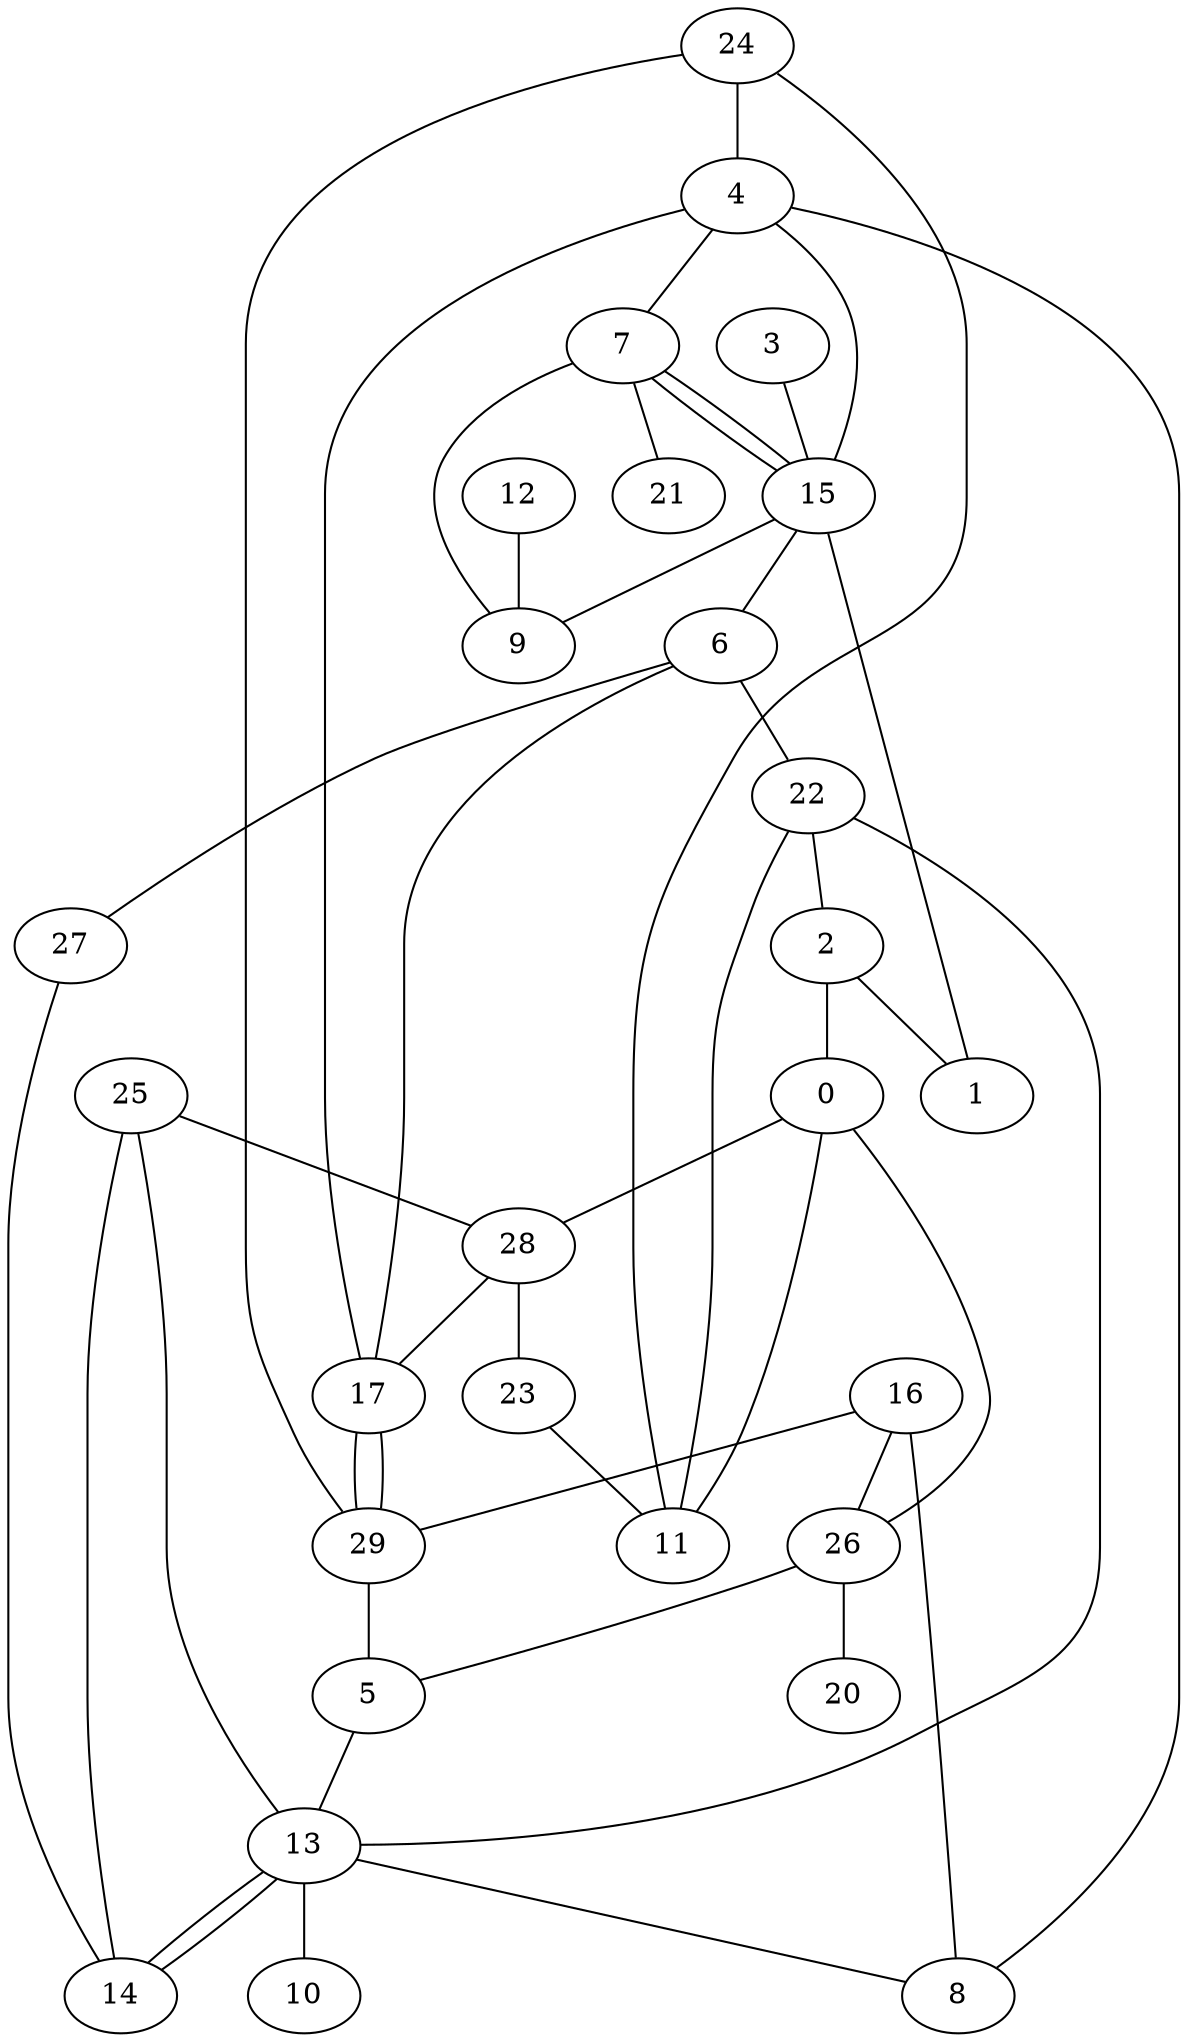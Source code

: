 graph{
24 -- 11;
25 -- 13;
6 -- 22;
0 -- 28;
0 -- 26;
2 -- 1;
16 -- 26;
13 -- 22;
4 -- 7;
25 -- 14;
17 -- 29;
1 -- 15;
7 -- 9;
22 -- 2;
15 -- 6;
15 -- 7;
29 -- 17;
13 -- 14;
25 -- 28;
16 -- 8;
6 -- 27;
26 -- 5;
13 -- 10;
7 -- 21;
22 -- 11;
3 -- 15;
4 -- 8;
29 -- 5;
0 -- 11;
7 -- 15;
24 -- 29;
27 -- 14;
28 -- 23;
26 -- 20;
16 -- 29;
17 -- 6;
13 -- 8;
4 -- 17;
12 -- 9;
2 -- 0;
15 -- 9;
24 -- 4;
14 -- 13;
4 -- 15;
23 -- 11;
5 -- 13;
28 -- 17;
}
